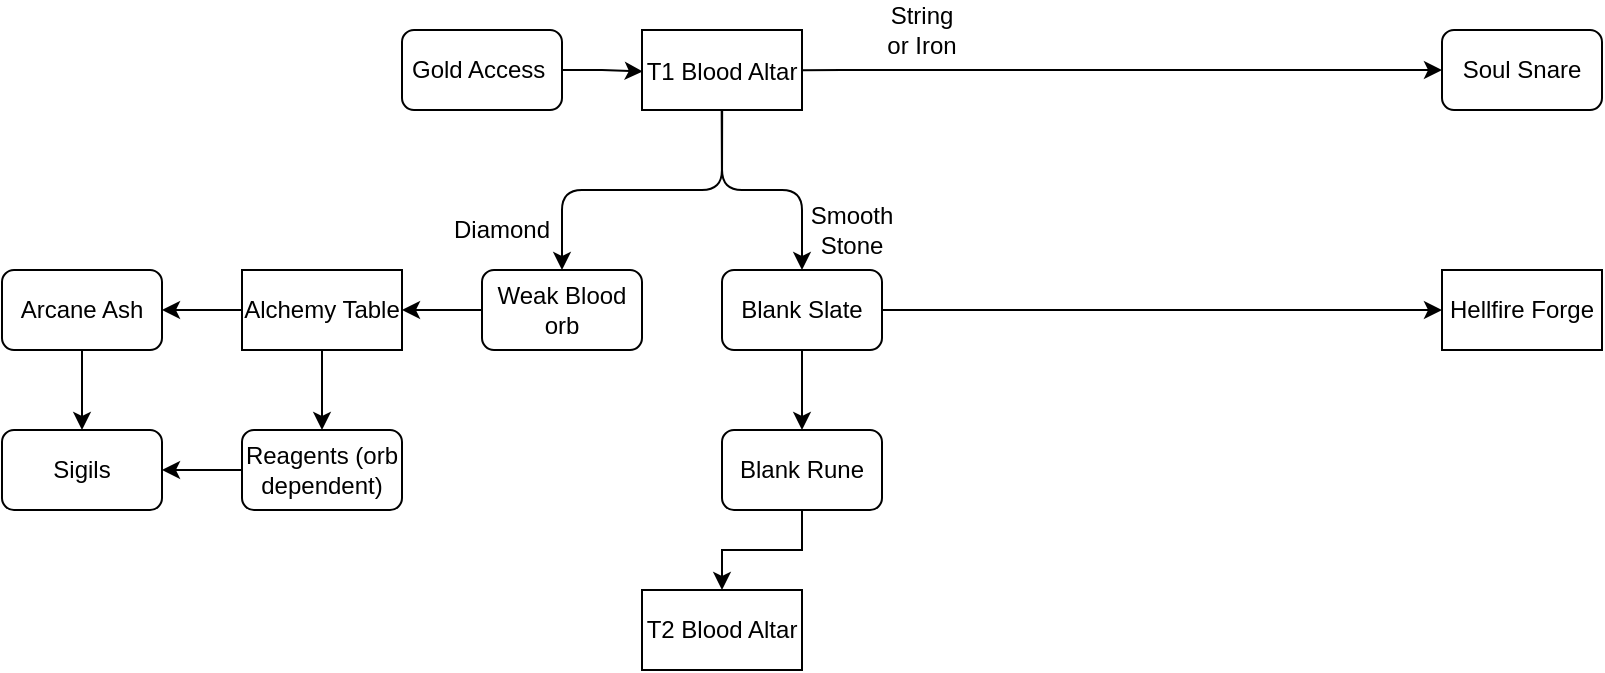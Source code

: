 <mxfile version="14.2.3" type="github">
  <diagram id="kgpKYQtTHZ0yAKxKKP6v" name="Page-1">
    <mxGraphModel dx="1170" dy="656" grid="1" gridSize="10" guides="1" tooltips="1" connect="1" arrows="1" fold="1" page="1" pageScale="1" pageWidth="850" pageHeight="1100" math="0" shadow="0">
      <root>
        <mxCell id="0" />
        <mxCell id="1" parent="0" />
        <mxCell id="3nuBFxr9cyL0pnOWT2aG-1" value="T1 Blood Altar" style="shape=umlLifeline;perimeter=lifelinePerimeter;container=1;collapsible=0;recursiveResize=0;rounded=0;shadow=0;strokeWidth=1;size=40;" parent="1" vertex="1">
          <mxGeometry x="320" y="40" width="80" height="40" as="geometry" />
        </mxCell>
        <mxCell id="AL4MJqAyBT561Gl4Sr2e-3" style="edgeStyle=orthogonalEdgeStyle;rounded=0;orthogonalLoop=1;jettySize=auto;html=1;entryX=0.005;entryY=0.518;entryDx=0;entryDy=0;entryPerimeter=0;" edge="1" parent="1" source="AL4MJqAyBT561Gl4Sr2e-2" target="3nuBFxr9cyL0pnOWT2aG-1">
          <mxGeometry relative="1" as="geometry">
            <mxPoint x="370" y="80" as="targetPoint" />
          </mxGeometry>
        </mxCell>
        <mxCell id="AL4MJqAyBT561Gl4Sr2e-2" value="Gold Access&amp;nbsp;" style="rounded=1;whiteSpace=wrap;html=1;glass=0;" vertex="1" parent="1">
          <mxGeometry x="200" y="40" width="80" height="40" as="geometry" />
        </mxCell>
        <mxCell id="AL4MJqAyBT561Gl4Sr2e-4" value="Soul Snare" style="rounded=1;whiteSpace=wrap;html=1;" vertex="1" parent="1">
          <mxGeometry x="720" y="40" width="80" height="40" as="geometry" />
        </mxCell>
        <mxCell id="AL4MJqAyBT561Gl4Sr2e-5" value="" style="endArrow=classic;html=1;entryX=0;entryY=0.5;entryDx=0;entryDy=0;exitX=1.001;exitY=0.504;exitDx=0;exitDy=0;exitPerimeter=0;" edge="1" parent="1" source="3nuBFxr9cyL0pnOWT2aG-1" target="AL4MJqAyBT561Gl4Sr2e-4">
          <mxGeometry width="50" height="50" relative="1" as="geometry">
            <mxPoint x="480" y="110" as="sourcePoint" />
            <mxPoint x="450" y="270" as="targetPoint" />
            <Array as="points">
              <mxPoint x="430" y="60" />
            </Array>
          </mxGeometry>
        </mxCell>
        <mxCell id="AL4MJqAyBT561Gl4Sr2e-6" value="String or Iron" style="text;html=1;strokeColor=none;fillColor=none;align=center;verticalAlign=middle;whiteSpace=wrap;rounded=0;" vertex="1" parent="1">
          <mxGeometry x="440" y="30" width="40" height="20" as="geometry" />
        </mxCell>
        <mxCell id="AL4MJqAyBT561Gl4Sr2e-9" value="Hellfire Forge" style="rounded=0;whiteSpace=wrap;html=1;glass=0;" vertex="1" parent="1">
          <mxGeometry x="720" y="160" width="80" height="40" as="geometry" />
        </mxCell>
        <mxCell id="AL4MJqAyBT561Gl4Sr2e-34" style="edgeStyle=orthogonalEdgeStyle;rounded=0;orthogonalLoop=1;jettySize=auto;html=1;exitX=0.5;exitY=1;exitDx=0;exitDy=0;entryX=0.5;entryY=0;entryDx=0;entryDy=0;" edge="1" parent="1" source="AL4MJqAyBT561Gl4Sr2e-12" target="AL4MJqAyBT561Gl4Sr2e-33">
          <mxGeometry relative="1" as="geometry" />
        </mxCell>
        <mxCell id="AL4MJqAyBT561Gl4Sr2e-12" value="Alchemy Table" style="rounded=0;whiteSpace=wrap;html=1;glass=0;" vertex="1" parent="1">
          <mxGeometry x="120" y="160" width="80" height="40" as="geometry" />
        </mxCell>
        <mxCell id="AL4MJqAyBT561Gl4Sr2e-37" style="edgeStyle=orthogonalEdgeStyle;rounded=0;orthogonalLoop=1;jettySize=auto;html=1;exitX=0.5;exitY=1;exitDx=0;exitDy=0;entryX=0.5;entryY=0;entryDx=0;entryDy=0;" edge="1" parent="1" source="AL4MJqAyBT561Gl4Sr2e-13" target="AL4MJqAyBT561Gl4Sr2e-35">
          <mxGeometry relative="1" as="geometry" />
        </mxCell>
        <mxCell id="AL4MJqAyBT561Gl4Sr2e-13" value="Arcane Ash" style="rounded=1;whiteSpace=wrap;html=1;glass=0;" vertex="1" parent="1">
          <mxGeometry y="160" width="80" height="40" as="geometry" />
        </mxCell>
        <mxCell id="AL4MJqAyBT561Gl4Sr2e-14" value="" style="endArrow=classic;html=1;exitX=0;exitY=0.5;exitDx=0;exitDy=0;entryX=1;entryY=0.5;entryDx=0;entryDy=0;" edge="1" parent="1" source="AL4MJqAyBT561Gl4Sr2e-12" target="AL4MJqAyBT561Gl4Sr2e-13">
          <mxGeometry width="50" height="50" relative="1" as="geometry">
            <mxPoint x="420" y="160" as="sourcePoint" />
            <mxPoint x="470" y="110" as="targetPoint" />
          </mxGeometry>
        </mxCell>
        <mxCell id="AL4MJqAyBT561Gl4Sr2e-15" value="Weak Blood orb" style="rounded=1;whiteSpace=wrap;html=1;glass=0;" vertex="1" parent="1">
          <mxGeometry x="240" y="160" width="80" height="40" as="geometry" />
        </mxCell>
        <mxCell id="AL4MJqAyBT561Gl4Sr2e-17" value="Diamond" style="text;html=1;strokeColor=none;fillColor=none;align=center;verticalAlign=middle;whiteSpace=wrap;rounded=0;glass=0;" vertex="1" parent="1">
          <mxGeometry x="230" y="130" width="40" height="20" as="geometry" />
        </mxCell>
        <mxCell id="AL4MJqAyBT561Gl4Sr2e-18" value="" style="endArrow=classic;html=1;exitX=0;exitY=0.5;exitDx=0;exitDy=0;entryX=1;entryY=0.5;entryDx=0;entryDy=0;" edge="1" parent="1" source="AL4MJqAyBT561Gl4Sr2e-15" target="AL4MJqAyBT561Gl4Sr2e-12">
          <mxGeometry width="50" height="50" relative="1" as="geometry">
            <mxPoint x="420" y="160" as="sourcePoint" />
            <mxPoint x="470" y="110" as="targetPoint" />
          </mxGeometry>
        </mxCell>
        <mxCell id="AL4MJqAyBT561Gl4Sr2e-39" style="edgeStyle=orthogonalEdgeStyle;rounded=0;orthogonalLoop=1;jettySize=auto;html=1;exitX=0.5;exitY=1;exitDx=0;exitDy=0;entryX=0.5;entryY=0;entryDx=0;entryDy=0;" edge="1" parent="1" source="AL4MJqAyBT561Gl4Sr2e-19" target="AL4MJqAyBT561Gl4Sr2e-38">
          <mxGeometry relative="1" as="geometry" />
        </mxCell>
        <mxCell id="AL4MJqAyBT561Gl4Sr2e-19" value="Blank Slate" style="rounded=1;whiteSpace=wrap;html=1;glass=0;" vertex="1" parent="1">
          <mxGeometry x="360" y="160" width="80" height="40" as="geometry" />
        </mxCell>
        <mxCell id="AL4MJqAyBT561Gl4Sr2e-26" value="" style="endArrow=classic;html=1;entryX=0.5;entryY=0;entryDx=0;entryDy=0;exitX=0.501;exitY=0.997;exitDx=0;exitDy=0;exitPerimeter=0;" edge="1" parent="1" source="3nuBFxr9cyL0pnOWT2aG-1" target="AL4MJqAyBT561Gl4Sr2e-19">
          <mxGeometry width="50" height="50" relative="1" as="geometry">
            <mxPoint x="348" y="160" as="sourcePoint" />
            <mxPoint x="430" y="90" as="targetPoint" />
            <Array as="points">
              <mxPoint x="360" y="120" />
              <mxPoint x="400" y="120" />
            </Array>
          </mxGeometry>
        </mxCell>
        <mxCell id="AL4MJqAyBT561Gl4Sr2e-28" value="" style="endArrow=classic;html=1;exitX=0.498;exitY=0.997;exitDx=0;exitDy=0;exitPerimeter=0;entryX=0.5;entryY=0;entryDx=0;entryDy=0;" edge="1" parent="1" source="3nuBFxr9cyL0pnOWT2aG-1" target="AL4MJqAyBT561Gl4Sr2e-15">
          <mxGeometry width="50" height="50" relative="1" as="geometry">
            <mxPoint x="420" y="160" as="sourcePoint" />
            <mxPoint x="470" y="110" as="targetPoint" />
            <Array as="points">
              <mxPoint x="360" y="120" />
              <mxPoint x="280" y="120" />
            </Array>
          </mxGeometry>
        </mxCell>
        <mxCell id="AL4MJqAyBT561Gl4Sr2e-29" value="Smooth Stone" style="text;html=1;strokeColor=none;fillColor=none;align=center;verticalAlign=middle;whiteSpace=wrap;rounded=0;glass=0;" vertex="1" parent="1">
          <mxGeometry x="405" y="130" width="40" height="20" as="geometry" />
        </mxCell>
        <mxCell id="AL4MJqAyBT561Gl4Sr2e-31" value="" style="endArrow=classic;html=1;exitX=1;exitY=0.5;exitDx=0;exitDy=0;entryX=0;entryY=0.5;entryDx=0;entryDy=0;" edge="1" parent="1" source="AL4MJqAyBT561Gl4Sr2e-19" target="AL4MJqAyBT561Gl4Sr2e-9">
          <mxGeometry width="50" height="50" relative="1" as="geometry">
            <mxPoint x="420" y="160" as="sourcePoint" />
            <mxPoint x="470" y="110" as="targetPoint" />
          </mxGeometry>
        </mxCell>
        <mxCell id="AL4MJqAyBT561Gl4Sr2e-36" style="edgeStyle=orthogonalEdgeStyle;rounded=0;orthogonalLoop=1;jettySize=auto;html=1;exitX=0;exitY=0.5;exitDx=0;exitDy=0;entryX=1;entryY=0.5;entryDx=0;entryDy=0;" edge="1" parent="1" source="AL4MJqAyBT561Gl4Sr2e-33" target="AL4MJqAyBT561Gl4Sr2e-35">
          <mxGeometry relative="1" as="geometry" />
        </mxCell>
        <mxCell id="AL4MJqAyBT561Gl4Sr2e-33" value="Reagents (orb dependent)" style="rounded=1;whiteSpace=wrap;html=1;glass=0;" vertex="1" parent="1">
          <mxGeometry x="120" y="240" width="80" height="40" as="geometry" />
        </mxCell>
        <mxCell id="AL4MJqAyBT561Gl4Sr2e-35" value="Sigils" style="rounded=1;whiteSpace=wrap;html=1;glass=0;" vertex="1" parent="1">
          <mxGeometry y="240" width="80" height="40" as="geometry" />
        </mxCell>
        <mxCell id="AL4MJqAyBT561Gl4Sr2e-41" style="edgeStyle=orthogonalEdgeStyle;rounded=0;orthogonalLoop=1;jettySize=auto;html=1;exitX=0.5;exitY=1;exitDx=0;exitDy=0;entryX=0.5;entryY=0;entryDx=0;entryDy=0;" edge="1" parent="1" source="AL4MJqAyBT561Gl4Sr2e-38" target="AL4MJqAyBT561Gl4Sr2e-40">
          <mxGeometry relative="1" as="geometry" />
        </mxCell>
        <mxCell id="AL4MJqAyBT561Gl4Sr2e-38" value="Blank Rune" style="rounded=1;whiteSpace=wrap;html=1;glass=0;" vertex="1" parent="1">
          <mxGeometry x="360" y="240" width="80" height="40" as="geometry" />
        </mxCell>
        <mxCell id="AL4MJqAyBT561Gl4Sr2e-40" value="T2 Blood Altar" style="rounded=0;whiteSpace=wrap;html=1;glass=0;" vertex="1" parent="1">
          <mxGeometry x="320" y="320" width="80" height="40" as="geometry" />
        </mxCell>
      </root>
    </mxGraphModel>
  </diagram>
</mxfile>
